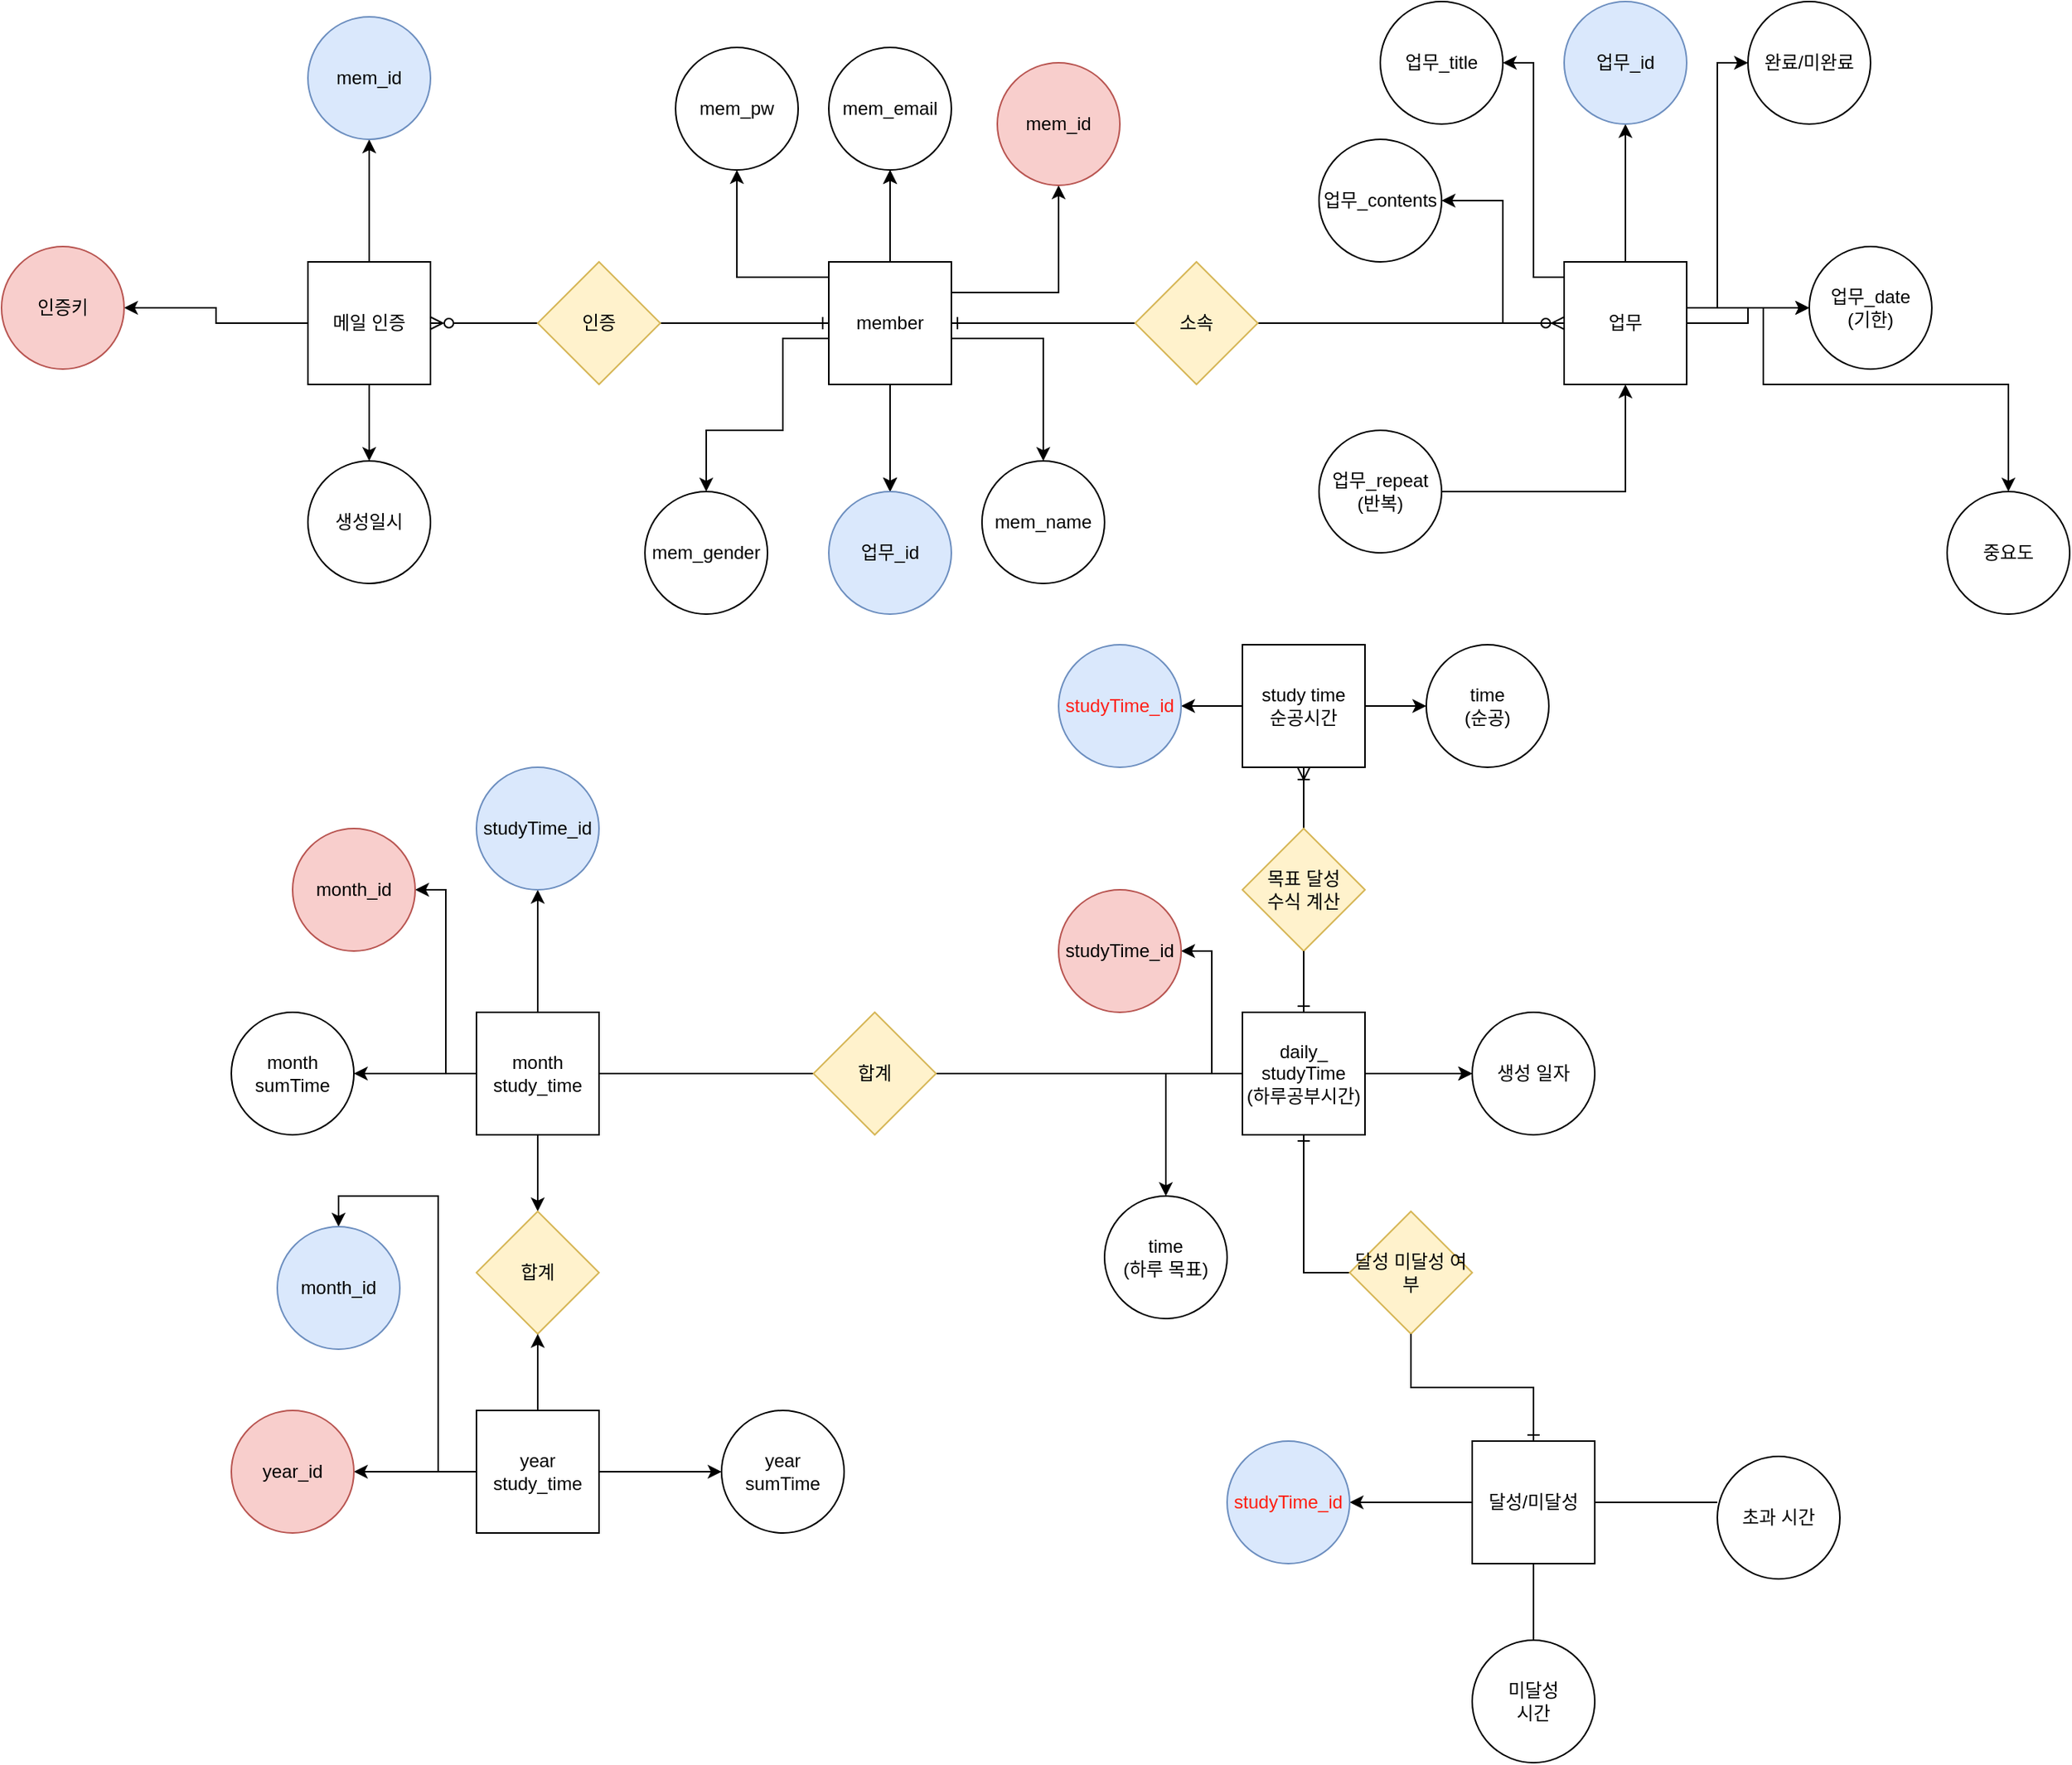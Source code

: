<mxfile version="20.8.13" type="github">
  <diagram name="페이지-1" id="Z5iVOpoP6ubZI3EH9XKK">
    <mxGraphModel dx="2261" dy="788" grid="1" gridSize="10" guides="1" tooltips="1" connect="1" arrows="1" fold="1" page="1" pageScale="1" pageWidth="827" pageHeight="1169" math="0" shadow="0">
      <root>
        <mxCell id="0" />
        <mxCell id="1" parent="0" />
        <mxCell id="UlXWe520lDp0XCcP4vNM-10" value="" style="edgeStyle=orthogonalEdgeStyle;rounded=0;orthogonalLoop=1;jettySize=auto;html=1;" parent="1" source="UlXWe520lDp0XCcP4vNM-2" target="UlXWe520lDp0XCcP4vNM-9" edge="1">
          <mxGeometry relative="1" as="geometry" />
        </mxCell>
        <mxCell id="UlXWe520lDp0XCcP4vNM-13" style="edgeStyle=orthogonalEdgeStyle;orthogonalLoop=1;jettySize=auto;html=1;rounded=0;" parent="1" source="UlXWe520lDp0XCcP4vNM-2" target="UlXWe520lDp0XCcP4vNM-11" edge="1">
          <mxGeometry relative="1" as="geometry">
            <Array as="points">
              <mxPoint x="700" y="200" />
              <mxPoint x="700" y="40" />
            </Array>
          </mxGeometry>
        </mxCell>
        <mxCell id="UlXWe520lDp0XCcP4vNM-16" value="" style="edgeStyle=orthogonalEdgeStyle;rounded=0;orthogonalLoop=1;jettySize=auto;html=1;" parent="1" source="UlXWe520lDp0XCcP4vNM-2" target="UlXWe520lDp0XCcP4vNM-15" edge="1">
          <mxGeometry relative="1" as="geometry">
            <Array as="points">
              <mxPoint x="580" y="180" />
              <mxPoint x="580" y="40" />
            </Array>
          </mxGeometry>
        </mxCell>
        <mxCell id="UlXWe520lDp0XCcP4vNM-19" value="" style="edgeStyle=orthogonalEdgeStyle;rounded=0;orthogonalLoop=1;jettySize=auto;html=1;" parent="1" source="UlXWe520lDp0XCcP4vNM-2" target="UlXWe520lDp0XCcP4vNM-18" edge="1">
          <mxGeometry relative="1" as="geometry" />
        </mxCell>
        <mxCell id="UlXWe520lDp0XCcP4vNM-21" value="" style="edgeStyle=orthogonalEdgeStyle;rounded=0;orthogonalLoop=1;jettySize=auto;html=1;" parent="1" source="UlXWe520lDp0XCcP4vNM-2" target="UlXWe520lDp0XCcP4vNM-18" edge="1">
          <mxGeometry relative="1" as="geometry" />
        </mxCell>
        <mxCell id="UlXWe520lDp0XCcP4vNM-27" style="edgeStyle=orthogonalEdgeStyle;rounded=0;orthogonalLoop=1;jettySize=auto;html=1;" parent="1" source="UlXWe520lDp0XCcP4vNM-2" target="UlXWe520lDp0XCcP4vNM-28" edge="1">
          <mxGeometry relative="1" as="geometry">
            <mxPoint x="520" y="360" as="targetPoint" />
            <Array as="points">
              <mxPoint x="730" y="200" />
              <mxPoint x="730" y="250" />
              <mxPoint x="890" y="250" />
            </Array>
          </mxGeometry>
        </mxCell>
        <mxCell id="PLkocOfoMKxcIyEo1UgD-39" style="edgeStyle=orthogonalEdgeStyle;rounded=0;orthogonalLoop=1;jettySize=auto;html=1;fontColor=#FF1D0D;endArrow=none;endFill=0;startArrow=ERzeroToMany;startFill=0;" parent="1" source="UlXWe520lDp0XCcP4vNM-2" target="PLkocOfoMKxcIyEo1UgD-32" edge="1">
          <mxGeometry relative="1" as="geometry" />
        </mxCell>
        <mxCell id="PLkocOfoMKxcIyEo1UgD-41" style="edgeStyle=orthogonalEdgeStyle;rounded=0;orthogonalLoop=1;jettySize=auto;html=1;fontColor=#FF1D0D;" parent="1" source="UlXWe520lDp0XCcP4vNM-2" target="UlXWe520lDp0XCcP4vNM-26" edge="1">
          <mxGeometry relative="1" as="geometry" />
        </mxCell>
        <mxCell id="UlXWe520lDp0XCcP4vNM-2" value="업무" style="whiteSpace=wrap;html=1;aspect=fixed;" parent="1" vertex="1">
          <mxGeometry x="600" y="170" width="80" height="80" as="geometry" />
        </mxCell>
        <mxCell id="UlXWe520lDp0XCcP4vNM-9" value="업무_id" style="ellipse;whiteSpace=wrap;html=1;fillColor=#dae8fc;strokeColor=#6c8ebf;" parent="1" vertex="1">
          <mxGeometry x="600" width="80" height="80" as="geometry" />
        </mxCell>
        <mxCell id="UlXWe520lDp0XCcP4vNM-11" value="완료/미완료" style="ellipse;whiteSpace=wrap;html=1;" parent="1" vertex="1">
          <mxGeometry x="720" width="80" height="80" as="geometry" />
        </mxCell>
        <mxCell id="UlXWe520lDp0XCcP4vNM-15" value="업무_title" style="ellipse;whiteSpace=wrap;html=1;" parent="1" vertex="1">
          <mxGeometry x="480" width="80" height="80" as="geometry" />
        </mxCell>
        <mxCell id="UlXWe520lDp0XCcP4vNM-18" value="업무_date&lt;br&gt;(기한)" style="ellipse;whiteSpace=wrap;html=1;" parent="1" vertex="1">
          <mxGeometry x="760" y="160" width="80" height="80" as="geometry" />
        </mxCell>
        <mxCell id="PLkocOfoMKxcIyEo1UgD-10" style="edgeStyle=orthogonalEdgeStyle;rounded=0;orthogonalLoop=1;jettySize=auto;html=1;" parent="1" source="UlXWe520lDp0XCcP4vNM-23" target="UlXWe520lDp0XCcP4vNM-2" edge="1">
          <mxGeometry relative="1" as="geometry" />
        </mxCell>
        <mxCell id="UlXWe520lDp0XCcP4vNM-23" value="업무_repeat&lt;br&gt;(반복)" style="ellipse;whiteSpace=wrap;html=1;" parent="1" vertex="1">
          <mxGeometry x="440" y="280" width="80" height="80" as="geometry" />
        </mxCell>
        <mxCell id="UlXWe520lDp0XCcP4vNM-26" value="업무_contents" style="ellipse;whiteSpace=wrap;html=1;aspect=fixed;" parent="1" vertex="1">
          <mxGeometry x="440" y="90" width="80" height="80" as="geometry" />
        </mxCell>
        <mxCell id="UlXWe520lDp0XCcP4vNM-28" value="중요도" style="ellipse;whiteSpace=wrap;html=1;aspect=fixed;" parent="1" vertex="1">
          <mxGeometry x="850" y="320" width="80" height="80" as="geometry" />
        </mxCell>
        <mxCell id="UlXWe520lDp0XCcP4vNM-37" value="" style="edgeStyle=orthogonalEdgeStyle;rounded=0;orthogonalLoop=1;jettySize=auto;html=1;endArrow=none;endFill=0;startArrow=ERoneToMany;startFill=0;" parent="1" source="UlXWe520lDp0XCcP4vNM-30" target="UlXWe520lDp0XCcP4vNM-36" edge="1">
          <mxGeometry relative="1" as="geometry" />
        </mxCell>
        <mxCell id="UlXWe520lDp0XCcP4vNM-49" value="" style="edgeStyle=orthogonalEdgeStyle;rounded=0;orthogonalLoop=1;jettySize=auto;html=1;" parent="1" source="UlXWe520lDp0XCcP4vNM-30" target="UlXWe520lDp0XCcP4vNM-48" edge="1">
          <mxGeometry relative="1" as="geometry" />
        </mxCell>
        <mxCell id="UlXWe520lDp0XCcP4vNM-51" value="" style="edgeStyle=orthogonalEdgeStyle;rounded=0;orthogonalLoop=1;jettySize=auto;html=1;" parent="1" source="UlXWe520lDp0XCcP4vNM-30" target="UlXWe520lDp0XCcP4vNM-50" edge="1">
          <mxGeometry relative="1" as="geometry" />
        </mxCell>
        <mxCell id="UlXWe520lDp0XCcP4vNM-30" value="study time&lt;br&gt;순공시간" style="whiteSpace=wrap;html=1;aspect=fixed;" parent="1" vertex="1">
          <mxGeometry x="390" y="420" width="80" height="80" as="geometry" />
        </mxCell>
        <mxCell id="UlXWe520lDp0XCcP4vNM-36" value="목표 달성&lt;br&gt;수식 계산" style="rhombus;whiteSpace=wrap;html=1;fillColor=#fff2cc;strokeColor=#d6b656;" parent="1" vertex="1">
          <mxGeometry x="390" y="540" width="80" height="80" as="geometry" />
        </mxCell>
        <mxCell id="UlXWe520lDp0XCcP4vNM-39" style="edgeStyle=orthogonalEdgeStyle;rounded=0;orthogonalLoop=1;jettySize=auto;html=1;entryX=0.5;entryY=1;entryDx=0;entryDy=0;endArrow=none;endFill=0;startArrow=ERone;startFill=0;" parent="1" source="UlXWe520lDp0XCcP4vNM-38" target="UlXWe520lDp0XCcP4vNM-36" edge="1">
          <mxGeometry relative="1" as="geometry">
            <Array as="points">
              <mxPoint x="430" y="630" />
              <mxPoint x="430" y="630" />
            </Array>
          </mxGeometry>
        </mxCell>
        <mxCell id="UlXWe520lDp0XCcP4vNM-41" value="" style="edgeStyle=orthogonalEdgeStyle;rounded=0;orthogonalLoop=1;jettySize=auto;html=1;" parent="1" source="UlXWe520lDp0XCcP4vNM-38" target="UlXWe520lDp0XCcP4vNM-40" edge="1">
          <mxGeometry relative="1" as="geometry" />
        </mxCell>
        <mxCell id="UlXWe520lDp0XCcP4vNM-43" value="" style="edgeStyle=orthogonalEdgeStyle;rounded=0;orthogonalLoop=1;jettySize=auto;html=1;" parent="1" source="UlXWe520lDp0XCcP4vNM-38" target="UlXWe520lDp0XCcP4vNM-42" edge="1">
          <mxGeometry relative="1" as="geometry">
            <Array as="points">
              <mxPoint x="370" y="700" />
              <mxPoint x="370" y="620" />
            </Array>
          </mxGeometry>
        </mxCell>
        <mxCell id="UlXWe520lDp0XCcP4vNM-47" value="" style="edgeStyle=orthogonalEdgeStyle;rounded=0;orthogonalLoop=1;jettySize=auto;html=1;" parent="1" source="UlXWe520lDp0XCcP4vNM-38" target="UlXWe520lDp0XCcP4vNM-46" edge="1">
          <mxGeometry relative="1" as="geometry" />
        </mxCell>
        <mxCell id="UlXWe520lDp0XCcP4vNM-52" value="" style="edgeStyle=orthogonalEdgeStyle;rounded=0;orthogonalLoop=1;jettySize=auto;html=1;" parent="1" source="UlXWe520lDp0XCcP4vNM-38" target="UlXWe520lDp0XCcP4vNM-40" edge="1">
          <mxGeometry relative="1" as="geometry" />
        </mxCell>
        <mxCell id="UlXWe520lDp0XCcP4vNM-55" style="edgeStyle=orthogonalEdgeStyle;rounded=0;orthogonalLoop=1;jettySize=auto;html=1;entryX=0;entryY=0.5;entryDx=0;entryDy=0;endArrow=none;endFill=0;startArrow=ERone;startFill=0;" parent="1" source="UlXWe520lDp0XCcP4vNM-38" edge="1" target="UlXWe520lDp0XCcP4vNM-56">
          <mxGeometry relative="1" as="geometry">
            <mxPoint x="528" y="847.04" as="targetPoint" />
            <Array as="points">
              <mxPoint x="430" y="830" />
            </Array>
          </mxGeometry>
        </mxCell>
        <mxCell id="fdHjZme6HcPmR97XXhPC-4" style="edgeStyle=orthogonalEdgeStyle;rounded=0;orthogonalLoop=1;jettySize=auto;html=1;endArrow=none;endFill=0;" parent="1" source="UlXWe520lDp0XCcP4vNM-38" target="fdHjZme6HcPmR97XXhPC-3" edge="1">
          <mxGeometry relative="1" as="geometry" />
        </mxCell>
        <mxCell id="UlXWe520lDp0XCcP4vNM-38" value="daily_&lt;br&gt;studyTime&lt;br&gt;(하루공부시간)" style="whiteSpace=wrap;html=1;aspect=fixed;" parent="1" vertex="1">
          <mxGeometry x="390" y="660" width="80" height="80" as="geometry" />
        </mxCell>
        <mxCell id="UlXWe520lDp0XCcP4vNM-40" value="생성 일자" style="ellipse;whiteSpace=wrap;html=1;" parent="1" vertex="1">
          <mxGeometry x="540" y="660" width="80" height="80" as="geometry" />
        </mxCell>
        <mxCell id="UlXWe520lDp0XCcP4vNM-42" value="studyTime_id" style="ellipse;whiteSpace=wrap;html=1;fillColor=#f8cecc;strokeColor=#b85450;" parent="1" vertex="1">
          <mxGeometry x="270" y="580" width="80" height="80" as="geometry" />
        </mxCell>
        <mxCell id="UlXWe520lDp0XCcP4vNM-46" value="time&lt;br&gt;(하루 목표)" style="ellipse;whiteSpace=wrap;html=1;" parent="1" vertex="1">
          <mxGeometry x="300" y="780" width="80" height="80" as="geometry" />
        </mxCell>
        <mxCell id="UlXWe520lDp0XCcP4vNM-48" value="&lt;font color=&quot;#ff1f17&quot;&gt;studyTime_id&lt;/font&gt;" style="ellipse;whiteSpace=wrap;html=1;fillColor=#dae8fc;strokeColor=#6c8ebf;" parent="1" vertex="1">
          <mxGeometry x="270" y="420" width="80" height="80" as="geometry" />
        </mxCell>
        <mxCell id="UlXWe520lDp0XCcP4vNM-50" value="time&lt;br&gt;(순공)" style="ellipse;whiteSpace=wrap;html=1;" parent="1" vertex="1">
          <mxGeometry x="510" y="420" width="80" height="80" as="geometry" />
        </mxCell>
        <mxCell id="UlXWe520lDp0XCcP4vNM-56" value="달성 미달성 여부" style="rhombus;whiteSpace=wrap;html=1;fillColor=#fff2cc;strokeColor=#d6b656;" parent="1" vertex="1">
          <mxGeometry x="460" y="790" width="80" height="80" as="geometry" />
        </mxCell>
        <mxCell id="UlXWe520lDp0XCcP4vNM-62" style="edgeStyle=orthogonalEdgeStyle;rounded=0;orthogonalLoop=1;jettySize=auto;html=1;endArrow=none;endFill=0;startArrow=ERone;startFill=0;" parent="1" source="UlXWe520lDp0XCcP4vNM-58" edge="1" target="UlXWe520lDp0XCcP4vNM-56">
          <mxGeometry relative="1" as="geometry">
            <mxPoint x="570" y="900" as="targetPoint" />
          </mxGeometry>
        </mxCell>
        <mxCell id="UlXWe520lDp0XCcP4vNM-63" style="edgeStyle=orthogonalEdgeStyle;rounded=0;orthogonalLoop=1;jettySize=auto;html=1;entryX=0;entryY=0.375;entryDx=0;entryDy=0;entryPerimeter=0;endArrow=none;endFill=0;" parent="1" source="UlXWe520lDp0XCcP4vNM-58" target="UlXWe520lDp0XCcP4vNM-60" edge="1">
          <mxGeometry relative="1" as="geometry" />
        </mxCell>
        <mxCell id="UlXWe520lDp0XCcP4vNM-70" value="" style="edgeStyle=orthogonalEdgeStyle;rounded=0;orthogonalLoop=1;jettySize=auto;html=1;" parent="1" source="UlXWe520lDp0XCcP4vNM-58" target="UlXWe520lDp0XCcP4vNM-69" edge="1">
          <mxGeometry relative="1" as="geometry" />
        </mxCell>
        <mxCell id="wvUzIBNCknwbWnY7zfYX-5" style="edgeStyle=orthogonalEdgeStyle;rounded=0;orthogonalLoop=1;jettySize=auto;html=1;startArrow=none;startFill=0;endArrow=none;endFill=0;" edge="1" parent="1" source="UlXWe520lDp0XCcP4vNM-58" target="wvUzIBNCknwbWnY7zfYX-4">
          <mxGeometry relative="1" as="geometry" />
        </mxCell>
        <mxCell id="UlXWe520lDp0XCcP4vNM-58" value="달성/미달성" style="whiteSpace=wrap;html=1;aspect=fixed;" parent="1" vertex="1">
          <mxGeometry x="540" y="940" width="80" height="80" as="geometry" />
        </mxCell>
        <mxCell id="UlXWe520lDp0XCcP4vNM-60" value="초과 시간" style="ellipse;whiteSpace=wrap;html=1;" parent="1" vertex="1">
          <mxGeometry x="700" y="950" width="80" height="80" as="geometry" />
        </mxCell>
        <mxCell id="UlXWe520lDp0XCcP4vNM-69" value="&lt;font color=&quot;#ff1d0d&quot;&gt;studyTime_id&lt;/font&gt;" style="ellipse;whiteSpace=wrap;html=1;fillColor=#dae8fc;strokeColor=#6c8ebf;" parent="1" vertex="1">
          <mxGeometry x="380" y="940" width="80" height="80" as="geometry" />
        </mxCell>
        <mxCell id="fdHjZme6HcPmR97XXhPC-5" style="edgeStyle=orthogonalEdgeStyle;rounded=0;orthogonalLoop=1;jettySize=auto;html=1;entryX=0;entryY=0.5;entryDx=0;entryDy=0;endArrow=none;endFill=0;" parent="1" source="fdHjZme6HcPmR97XXhPC-1" target="fdHjZme6HcPmR97XXhPC-3" edge="1">
          <mxGeometry relative="1" as="geometry" />
        </mxCell>
        <mxCell id="fdHjZme6HcPmR97XXhPC-7" value="" style="edgeStyle=orthogonalEdgeStyle;rounded=0;orthogonalLoop=1;jettySize=auto;html=1;" parent="1" source="fdHjZme6HcPmR97XXhPC-1" target="fdHjZme6HcPmR97XXhPC-6" edge="1">
          <mxGeometry relative="1" as="geometry" />
        </mxCell>
        <mxCell id="fdHjZme6HcPmR97XXhPC-9" value="" style="edgeStyle=orthogonalEdgeStyle;rounded=0;orthogonalLoop=1;jettySize=auto;html=1;" parent="1" source="fdHjZme6HcPmR97XXhPC-1" target="fdHjZme6HcPmR97XXhPC-8" edge="1">
          <mxGeometry relative="1" as="geometry" />
        </mxCell>
        <mxCell id="fdHjZme6HcPmR97XXhPC-11" value="" style="edgeStyle=orthogonalEdgeStyle;rounded=0;orthogonalLoop=1;jettySize=auto;html=1;" parent="1" source="fdHjZme6HcPmR97XXhPC-1" target="fdHjZme6HcPmR97XXhPC-10" edge="1">
          <mxGeometry relative="1" as="geometry" />
        </mxCell>
        <mxCell id="fdHjZme6HcPmR97XXhPC-13" style="edgeStyle=orthogonalEdgeStyle;rounded=0;orthogonalLoop=1;jettySize=auto;html=1;entryX=1;entryY=0.5;entryDx=0;entryDy=0;" parent="1" source="fdHjZme6HcPmR97XXhPC-1" target="fdHjZme6HcPmR97XXhPC-12" edge="1">
          <mxGeometry relative="1" as="geometry" />
        </mxCell>
        <mxCell id="fdHjZme6HcPmR97XXhPC-1" value="month&lt;br&gt;study_time" style="whiteSpace=wrap;html=1;aspect=fixed;" parent="1" vertex="1">
          <mxGeometry x="-110" y="660" width="80" height="80" as="geometry" />
        </mxCell>
        <mxCell id="fdHjZme6HcPmR97XXhPC-3" value="합계" style="rhombus;whiteSpace=wrap;html=1;fillColor=#fff2cc;strokeColor=#d6b656;" parent="1" vertex="1">
          <mxGeometry x="110" y="660" width="80" height="80" as="geometry" />
        </mxCell>
        <mxCell id="fdHjZme6HcPmR97XXhPC-6" value="studyTime_id" style="ellipse;whiteSpace=wrap;html=1;fillColor=#dae8fc;strokeColor=#6c8ebf;" parent="1" vertex="1">
          <mxGeometry x="-110" y="500" width="80" height="80" as="geometry" />
        </mxCell>
        <mxCell id="fdHjZme6HcPmR97XXhPC-8" value="month&lt;br&gt;sumTime" style="ellipse;whiteSpace=wrap;html=1;" parent="1" vertex="1">
          <mxGeometry x="-270" y="660" width="80" height="80" as="geometry" />
        </mxCell>
        <mxCell id="fdHjZme6HcPmR97XXhPC-10" value="합계" style="rhombus;whiteSpace=wrap;html=1;fillColor=#fff2cc;strokeColor=#d6b656;" parent="1" vertex="1">
          <mxGeometry x="-110" y="790" width="80" height="80" as="geometry" />
        </mxCell>
        <mxCell id="fdHjZme6HcPmR97XXhPC-12" value="month_id" style="ellipse;whiteSpace=wrap;html=1;fillColor=#f8cecc;strokeColor=#b85450;" parent="1" vertex="1">
          <mxGeometry x="-230" y="540" width="80" height="80" as="geometry" />
        </mxCell>
        <mxCell id="fdHjZme6HcPmR97XXhPC-18" style="edgeStyle=orthogonalEdgeStyle;rounded=0;orthogonalLoop=1;jettySize=auto;html=1;" parent="1" source="fdHjZme6HcPmR97XXhPC-16" target="fdHjZme6HcPmR97XXhPC-10" edge="1">
          <mxGeometry relative="1" as="geometry" />
        </mxCell>
        <mxCell id="fdHjZme6HcPmR97XXhPC-20" value="" style="edgeStyle=orthogonalEdgeStyle;rounded=0;orthogonalLoop=1;jettySize=auto;html=1;" parent="1" source="fdHjZme6HcPmR97XXhPC-16" target="fdHjZme6HcPmR97XXhPC-19" edge="1">
          <mxGeometry relative="1" as="geometry" />
        </mxCell>
        <mxCell id="fdHjZme6HcPmR97XXhPC-22" value="" style="edgeStyle=orthogonalEdgeStyle;rounded=0;orthogonalLoop=1;jettySize=auto;html=1;" parent="1" source="fdHjZme6HcPmR97XXhPC-16" target="fdHjZme6HcPmR97XXhPC-21" edge="1">
          <mxGeometry relative="1" as="geometry" />
        </mxCell>
        <mxCell id="fdHjZme6HcPmR97XXhPC-24" style="edgeStyle=orthogonalEdgeStyle;rounded=0;orthogonalLoop=1;jettySize=auto;html=1;entryX=0.5;entryY=0;entryDx=0;entryDy=0;" parent="1" source="fdHjZme6HcPmR97XXhPC-16" target="fdHjZme6HcPmR97XXhPC-23" edge="1">
          <mxGeometry relative="1" as="geometry" />
        </mxCell>
        <mxCell id="fdHjZme6HcPmR97XXhPC-16" value="year&lt;br&gt;study_time" style="whiteSpace=wrap;html=1;aspect=fixed;" parent="1" vertex="1">
          <mxGeometry x="-110" y="920" width="80" height="80" as="geometry" />
        </mxCell>
        <mxCell id="fdHjZme6HcPmR97XXhPC-19" value="year_id" style="ellipse;whiteSpace=wrap;html=1;fillColor=#f8cecc;strokeColor=#b85450;" parent="1" vertex="1">
          <mxGeometry x="-270" y="920" width="80" height="80" as="geometry" />
        </mxCell>
        <mxCell id="fdHjZme6HcPmR97XXhPC-21" value="year&lt;br&gt;sumTime" style="ellipse;whiteSpace=wrap;html=1;" parent="1" vertex="1">
          <mxGeometry x="50" y="920" width="80" height="80" as="geometry" />
        </mxCell>
        <mxCell id="fdHjZme6HcPmR97XXhPC-23" value="month_id" style="ellipse;whiteSpace=wrap;html=1;fillColor=#dae8fc;strokeColor=#6c8ebf;" parent="1" vertex="1">
          <mxGeometry x="-240" y="800" width="80" height="80" as="geometry" />
        </mxCell>
        <mxCell id="PLkocOfoMKxcIyEo1UgD-3" value="" style="edgeStyle=orthogonalEdgeStyle;rounded=0;orthogonalLoop=1;jettySize=auto;html=1;" parent="1" source="PLkocOfoMKxcIyEo1UgD-1" target="PLkocOfoMKxcIyEo1UgD-2" edge="1">
          <mxGeometry relative="1" as="geometry" />
        </mxCell>
        <mxCell id="PLkocOfoMKxcIyEo1UgD-5" value="" style="edgeStyle=orthogonalEdgeStyle;rounded=0;orthogonalLoop=1;jettySize=auto;html=1;" parent="1" source="PLkocOfoMKxcIyEo1UgD-1" target="PLkocOfoMKxcIyEo1UgD-4" edge="1">
          <mxGeometry relative="1" as="geometry" />
        </mxCell>
        <mxCell id="PLkocOfoMKxcIyEo1UgD-7" value="" style="edgeStyle=orthogonalEdgeStyle;rounded=0;orthogonalLoop=1;jettySize=auto;html=1;" parent="1" source="PLkocOfoMKxcIyEo1UgD-1" target="PLkocOfoMKxcIyEo1UgD-6" edge="1">
          <mxGeometry relative="1" as="geometry" />
        </mxCell>
        <mxCell id="PLkocOfoMKxcIyEo1UgD-9" value="" style="edgeStyle=orthogonalEdgeStyle;rounded=0;orthogonalLoop=1;jettySize=auto;html=1;endArrow=none;endFill=0;startArrow=ERzeroToMany;startFill=0;" parent="1" source="PLkocOfoMKxcIyEo1UgD-1" target="PLkocOfoMKxcIyEo1UgD-8" edge="1">
          <mxGeometry relative="1" as="geometry" />
        </mxCell>
        <mxCell id="PLkocOfoMKxcIyEo1UgD-1" value="메일 인증" style="whiteSpace=wrap;html=1;aspect=fixed;" parent="1" vertex="1">
          <mxGeometry x="-220" y="170" width="80" height="80" as="geometry" />
        </mxCell>
        <mxCell id="PLkocOfoMKxcIyEo1UgD-2" value="mem_id" style="ellipse;whiteSpace=wrap;html=1;fillColor=#dae8fc;strokeColor=#6c8ebf;" parent="1" vertex="1">
          <mxGeometry x="-220" y="10" width="80" height="80" as="geometry" />
        </mxCell>
        <mxCell id="PLkocOfoMKxcIyEo1UgD-4" value="인증키" style="ellipse;whiteSpace=wrap;html=1;fillColor=#f8cecc;strokeColor=#b85450;" parent="1" vertex="1">
          <mxGeometry x="-420" y="160" width="80" height="80" as="geometry" />
        </mxCell>
        <mxCell id="PLkocOfoMKxcIyEo1UgD-6" value="생성일시" style="ellipse;whiteSpace=wrap;html=1;" parent="1" vertex="1">
          <mxGeometry x="-220" y="300" width="80" height="80" as="geometry" />
        </mxCell>
        <mxCell id="wvUzIBNCknwbWnY7zfYX-1" style="edgeStyle=orthogonalEdgeStyle;rounded=0;orthogonalLoop=1;jettySize=auto;html=1;entryX=0;entryY=0.5;entryDx=0;entryDy=0;startArrow=none;startFill=0;endArrow=ERone;endFill=0;" edge="1" parent="1" source="PLkocOfoMKxcIyEo1UgD-8" target="PLkocOfoMKxcIyEo1UgD-11">
          <mxGeometry relative="1" as="geometry" />
        </mxCell>
        <mxCell id="PLkocOfoMKxcIyEo1UgD-8" value="인증" style="rhombus;whiteSpace=wrap;html=1;fillColor=#fff2cc;strokeColor=#d6b656;" parent="1" vertex="1">
          <mxGeometry x="-70" y="170" width="80" height="80" as="geometry" />
        </mxCell>
        <mxCell id="PLkocOfoMKxcIyEo1UgD-15" style="edgeStyle=orthogonalEdgeStyle;rounded=0;orthogonalLoop=1;jettySize=auto;html=1;entryX=0.5;entryY=0;entryDx=0;entryDy=0;" parent="1" source="PLkocOfoMKxcIyEo1UgD-11" target="PLkocOfoMKxcIyEo1UgD-14" edge="1">
          <mxGeometry relative="1" as="geometry" />
        </mxCell>
        <mxCell id="PLkocOfoMKxcIyEo1UgD-18" style="edgeStyle=orthogonalEdgeStyle;rounded=0;orthogonalLoop=1;jettySize=auto;html=1;entryX=0.5;entryY=0;entryDx=0;entryDy=0;" parent="1" source="PLkocOfoMKxcIyEo1UgD-11" target="PLkocOfoMKxcIyEo1UgD-17" edge="1">
          <mxGeometry relative="1" as="geometry">
            <Array as="points">
              <mxPoint x="90" y="220" />
              <mxPoint x="90" y="280" />
              <mxPoint x="40" y="280" />
            </Array>
          </mxGeometry>
        </mxCell>
        <mxCell id="PLkocOfoMKxcIyEo1UgD-20" style="edgeStyle=orthogonalEdgeStyle;rounded=0;orthogonalLoop=1;jettySize=auto;html=1;entryX=0.5;entryY=1;entryDx=0;entryDy=0;" parent="1" source="PLkocOfoMKxcIyEo1UgD-11" target="PLkocOfoMKxcIyEo1UgD-19" edge="1">
          <mxGeometry relative="1" as="geometry" />
        </mxCell>
        <mxCell id="PLkocOfoMKxcIyEo1UgD-22" style="edgeStyle=orthogonalEdgeStyle;rounded=0;orthogonalLoop=1;jettySize=auto;html=1;entryX=0.5;entryY=0;entryDx=0;entryDy=0;" parent="1" source="PLkocOfoMKxcIyEo1UgD-11" target="PLkocOfoMKxcIyEo1UgD-21" edge="1">
          <mxGeometry relative="1" as="geometry">
            <Array as="points">
              <mxPoint x="260" y="220" />
            </Array>
          </mxGeometry>
        </mxCell>
        <mxCell id="PLkocOfoMKxcIyEo1UgD-23" style="edgeStyle=orthogonalEdgeStyle;rounded=0;orthogonalLoop=1;jettySize=auto;html=1;" parent="1" source="PLkocOfoMKxcIyEo1UgD-11" edge="1">
          <mxGeometry relative="1" as="geometry">
            <mxPoint x="60" y="110" as="targetPoint" />
            <Array as="points">
              <mxPoint x="60" y="180" />
            </Array>
          </mxGeometry>
        </mxCell>
        <mxCell id="PLkocOfoMKxcIyEo1UgD-25" value="" style="edgeStyle=orthogonalEdgeStyle;rounded=0;orthogonalLoop=1;jettySize=auto;html=1;" parent="1" source="PLkocOfoMKxcIyEo1UgD-11" target="PLkocOfoMKxcIyEo1UgD-19" edge="1">
          <mxGeometry relative="1" as="geometry" />
        </mxCell>
        <mxCell id="PLkocOfoMKxcIyEo1UgD-27" style="edgeStyle=orthogonalEdgeStyle;rounded=0;orthogonalLoop=1;jettySize=auto;html=1;entryX=0.5;entryY=1;entryDx=0;entryDy=0;" parent="1" source="PLkocOfoMKxcIyEo1UgD-11" target="PLkocOfoMKxcIyEo1UgD-26" edge="1">
          <mxGeometry relative="1" as="geometry">
            <Array as="points">
              <mxPoint x="270" y="190" />
            </Array>
          </mxGeometry>
        </mxCell>
        <mxCell id="PLkocOfoMKxcIyEo1UgD-33" style="edgeStyle=orthogonalEdgeStyle;rounded=0;orthogonalLoop=1;jettySize=auto;html=1;entryX=0;entryY=0.5;entryDx=0;entryDy=0;endArrow=none;endFill=0;startArrow=ERone;startFill=0;" parent="1" source="PLkocOfoMKxcIyEo1UgD-11" target="PLkocOfoMKxcIyEo1UgD-32" edge="1">
          <mxGeometry relative="1" as="geometry">
            <Array as="points">
              <mxPoint x="320" y="210" />
            </Array>
          </mxGeometry>
        </mxCell>
        <mxCell id="PLkocOfoMKxcIyEo1UgD-35" value="" style="edgeStyle=orthogonalEdgeStyle;rounded=0;orthogonalLoop=1;jettySize=auto;html=1;" parent="1" source="PLkocOfoMKxcIyEo1UgD-11" target="PLkocOfoMKxcIyEo1UgD-14" edge="1">
          <mxGeometry relative="1" as="geometry" />
        </mxCell>
        <mxCell id="PLkocOfoMKxcIyEo1UgD-36" value="" style="edgeStyle=orthogonalEdgeStyle;rounded=0;orthogonalLoop=1;jettySize=auto;html=1;" parent="1" source="PLkocOfoMKxcIyEo1UgD-11" target="PLkocOfoMKxcIyEo1UgD-14" edge="1">
          <mxGeometry relative="1" as="geometry" />
        </mxCell>
        <mxCell id="PLkocOfoMKxcIyEo1UgD-11" value="member" style="whiteSpace=wrap;html=1;aspect=fixed;" parent="1" vertex="1">
          <mxGeometry x="120" y="170" width="80" height="80" as="geometry" />
        </mxCell>
        <mxCell id="PLkocOfoMKxcIyEo1UgD-14" value="업무_id" style="ellipse;whiteSpace=wrap;html=1;fillColor=#dae8fc;strokeColor=#6c8ebf;" parent="1" vertex="1">
          <mxGeometry x="120" y="320" width="80" height="80" as="geometry" />
        </mxCell>
        <mxCell id="PLkocOfoMKxcIyEo1UgD-17" value="mem_gender" style="ellipse;whiteSpace=wrap;html=1;" parent="1" vertex="1">
          <mxGeometry y="320" width="80" height="80" as="geometry" />
        </mxCell>
        <mxCell id="PLkocOfoMKxcIyEo1UgD-19" value="mem_email" style="ellipse;whiteSpace=wrap;html=1;" parent="1" vertex="1">
          <mxGeometry x="120" y="30" width="80" height="80" as="geometry" />
        </mxCell>
        <mxCell id="PLkocOfoMKxcIyEo1UgD-21" value="mem_name" style="ellipse;whiteSpace=wrap;html=1;" parent="1" vertex="1">
          <mxGeometry x="220" y="300" width="80" height="80" as="geometry" />
        </mxCell>
        <mxCell id="PLkocOfoMKxcIyEo1UgD-24" value="mem_pw" style="ellipse;whiteSpace=wrap;html=1;" parent="1" vertex="1">
          <mxGeometry x="20" y="30" width="80" height="80" as="geometry" />
        </mxCell>
        <mxCell id="PLkocOfoMKxcIyEo1UgD-26" value="mem_id" style="ellipse;whiteSpace=wrap;html=1;fillColor=#f8cecc;strokeColor=#b85450;" parent="1" vertex="1">
          <mxGeometry x="230" y="40" width="80" height="80" as="geometry" />
        </mxCell>
        <mxCell id="PLkocOfoMKxcIyEo1UgD-32" value="소속" style="rhombus;whiteSpace=wrap;html=1;fillColor=#fff2cc;strokeColor=#d6b656;" parent="1" vertex="1">
          <mxGeometry x="320" y="170" width="80" height="80" as="geometry" />
        </mxCell>
        <mxCell id="wvUzIBNCknwbWnY7zfYX-4" value="미달성&lt;br&gt;시간" style="ellipse;whiteSpace=wrap;html=1;" vertex="1" parent="1">
          <mxGeometry x="540" y="1070" width="80" height="80" as="geometry" />
        </mxCell>
      </root>
    </mxGraphModel>
  </diagram>
</mxfile>
